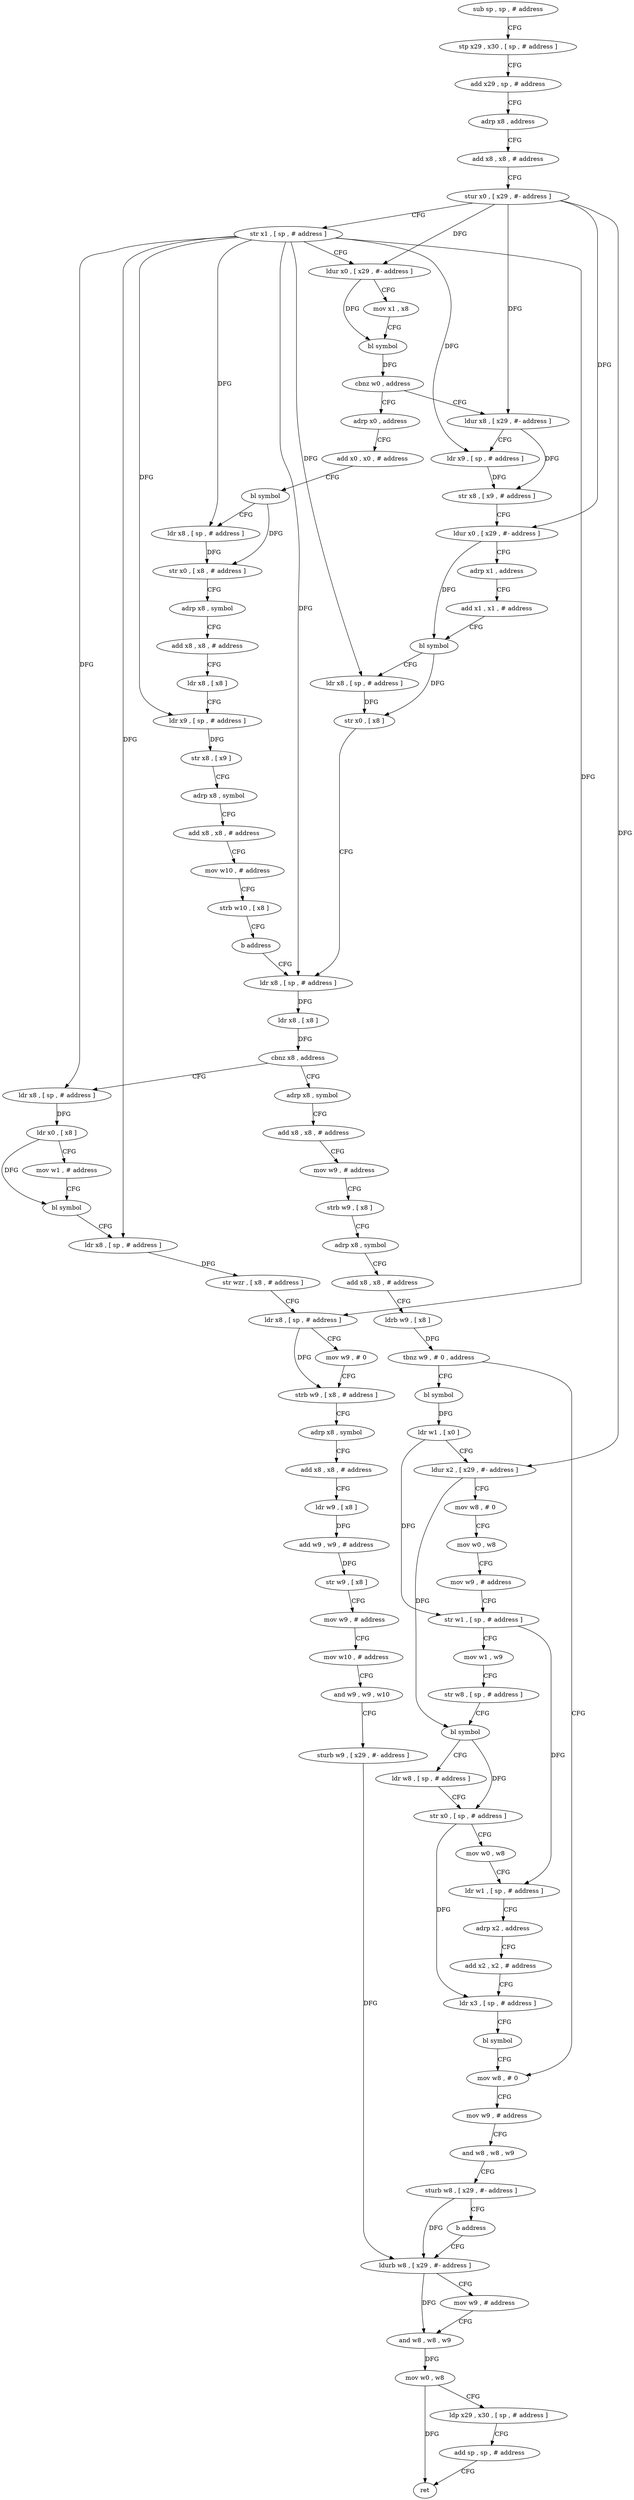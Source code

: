 digraph "func" {
"4231068" [label = "sub sp , sp , # address" ]
"4231072" [label = "stp x29 , x30 , [ sp , # address ]" ]
"4231076" [label = "add x29 , sp , # address" ]
"4231080" [label = "adrp x8 , address" ]
"4231084" [label = "add x8 , x8 , # address" ]
"4231088" [label = "stur x0 , [ x29 , #- address ]" ]
"4231092" [label = "str x1 , [ sp , # address ]" ]
"4231096" [label = "ldur x0 , [ x29 , #- address ]" ]
"4231100" [label = "mov x1 , x8" ]
"4231104" [label = "bl symbol" ]
"4231108" [label = "cbnz w0 , address" ]
"4231172" [label = "ldur x8 , [ x29 , #- address ]" ]
"4231112" [label = "adrp x0 , address" ]
"4231176" [label = "ldr x9 , [ sp , # address ]" ]
"4231180" [label = "str x8 , [ x9 , # address ]" ]
"4231184" [label = "ldur x0 , [ x29 , #- address ]" ]
"4231188" [label = "adrp x1 , address" ]
"4231192" [label = "add x1 , x1 , # address" ]
"4231196" [label = "bl symbol" ]
"4231200" [label = "ldr x8 , [ sp , # address ]" ]
"4231204" [label = "str x0 , [ x8 ]" ]
"4231208" [label = "ldr x8 , [ sp , # address ]" ]
"4231116" [label = "add x0 , x0 , # address" ]
"4231120" [label = "bl symbol" ]
"4231124" [label = "ldr x8 , [ sp , # address ]" ]
"4231128" [label = "str x0 , [ x8 , # address ]" ]
"4231132" [label = "adrp x8 , symbol" ]
"4231136" [label = "add x8 , x8 , # address" ]
"4231140" [label = "ldr x8 , [ x8 ]" ]
"4231144" [label = "ldr x9 , [ sp , # address ]" ]
"4231148" [label = "str x8 , [ x9 ]" ]
"4231152" [label = "adrp x8 , symbol" ]
"4231156" [label = "add x8 , x8 , # address" ]
"4231160" [label = "mov w10 , # address" ]
"4231164" [label = "strb w10 , [ x8 ]" ]
"4231168" [label = "b address" ]
"4231344" [label = "ldr x8 , [ sp , # address ]" ]
"4231348" [label = "ldr x0 , [ x8 ]" ]
"4231352" [label = "mov w1 , # address" ]
"4231356" [label = "bl symbol" ]
"4231360" [label = "ldr x8 , [ sp , # address ]" ]
"4231364" [label = "str wzr , [ x8 , # address ]" ]
"4231368" [label = "ldr x8 , [ sp , # address ]" ]
"4231372" [label = "mov w9 , # 0" ]
"4231376" [label = "strb w9 , [ x8 , # address ]" ]
"4231380" [label = "adrp x8 , symbol" ]
"4231384" [label = "add x8 , x8 , # address" ]
"4231388" [label = "ldr w9 , [ x8 ]" ]
"4231392" [label = "add w9 , w9 , # address" ]
"4231396" [label = "str w9 , [ x8 ]" ]
"4231400" [label = "mov w9 , # address" ]
"4231404" [label = "mov w10 , # address" ]
"4231408" [label = "and w9 , w9 , w10" ]
"4231412" [label = "sturb w9 , [ x29 , #- address ]" ]
"4231416" [label = "ldurb w8 , [ x29 , #- address ]" ]
"4231220" [label = "adrp x8 , symbol" ]
"4231224" [label = "add x8 , x8 , # address" ]
"4231228" [label = "mov w9 , # address" ]
"4231232" [label = "strb w9 , [ x8 ]" ]
"4231236" [label = "adrp x8 , symbol" ]
"4231240" [label = "add x8 , x8 , # address" ]
"4231244" [label = "ldrb w9 , [ x8 ]" ]
"4231248" [label = "tbnz w9 , # 0 , address" ]
"4231324" [label = "mov w8 , # 0" ]
"4231252" [label = "bl symbol" ]
"4231212" [label = "ldr x8 , [ x8 ]" ]
"4231216" [label = "cbnz x8 , address" ]
"4231328" [label = "mov w9 , # address" ]
"4231332" [label = "and w8 , w8 , w9" ]
"4231336" [label = "sturb w8 , [ x29 , #- address ]" ]
"4231340" [label = "b address" ]
"4231256" [label = "ldr w1 , [ x0 ]" ]
"4231260" [label = "ldur x2 , [ x29 , #- address ]" ]
"4231264" [label = "mov w8 , # 0" ]
"4231268" [label = "mov w0 , w8" ]
"4231272" [label = "mov w9 , # address" ]
"4231276" [label = "str w1 , [ sp , # address ]" ]
"4231280" [label = "mov w1 , w9" ]
"4231284" [label = "str w8 , [ sp , # address ]" ]
"4231288" [label = "bl symbol" ]
"4231292" [label = "ldr w8 , [ sp , # address ]" ]
"4231296" [label = "str x0 , [ sp , # address ]" ]
"4231300" [label = "mov w0 , w8" ]
"4231304" [label = "ldr w1 , [ sp , # address ]" ]
"4231308" [label = "adrp x2 , address" ]
"4231312" [label = "add x2 , x2 , # address" ]
"4231316" [label = "ldr x3 , [ sp , # address ]" ]
"4231320" [label = "bl symbol" ]
"4231420" [label = "mov w9 , # address" ]
"4231424" [label = "and w8 , w8 , w9" ]
"4231428" [label = "mov w0 , w8" ]
"4231432" [label = "ldp x29 , x30 , [ sp , # address ]" ]
"4231436" [label = "add sp , sp , # address" ]
"4231440" [label = "ret" ]
"4231068" -> "4231072" [ label = "CFG" ]
"4231072" -> "4231076" [ label = "CFG" ]
"4231076" -> "4231080" [ label = "CFG" ]
"4231080" -> "4231084" [ label = "CFG" ]
"4231084" -> "4231088" [ label = "CFG" ]
"4231088" -> "4231092" [ label = "CFG" ]
"4231088" -> "4231096" [ label = "DFG" ]
"4231088" -> "4231172" [ label = "DFG" ]
"4231088" -> "4231184" [ label = "DFG" ]
"4231088" -> "4231260" [ label = "DFG" ]
"4231092" -> "4231096" [ label = "CFG" ]
"4231092" -> "4231176" [ label = "DFG" ]
"4231092" -> "4231200" [ label = "DFG" ]
"4231092" -> "4231124" [ label = "DFG" ]
"4231092" -> "4231144" [ label = "DFG" ]
"4231092" -> "4231208" [ label = "DFG" ]
"4231092" -> "4231344" [ label = "DFG" ]
"4231092" -> "4231360" [ label = "DFG" ]
"4231092" -> "4231368" [ label = "DFG" ]
"4231096" -> "4231100" [ label = "CFG" ]
"4231096" -> "4231104" [ label = "DFG" ]
"4231100" -> "4231104" [ label = "CFG" ]
"4231104" -> "4231108" [ label = "DFG" ]
"4231108" -> "4231172" [ label = "CFG" ]
"4231108" -> "4231112" [ label = "CFG" ]
"4231172" -> "4231176" [ label = "CFG" ]
"4231172" -> "4231180" [ label = "DFG" ]
"4231112" -> "4231116" [ label = "CFG" ]
"4231176" -> "4231180" [ label = "DFG" ]
"4231180" -> "4231184" [ label = "CFG" ]
"4231184" -> "4231188" [ label = "CFG" ]
"4231184" -> "4231196" [ label = "DFG" ]
"4231188" -> "4231192" [ label = "CFG" ]
"4231192" -> "4231196" [ label = "CFG" ]
"4231196" -> "4231200" [ label = "CFG" ]
"4231196" -> "4231204" [ label = "DFG" ]
"4231200" -> "4231204" [ label = "DFG" ]
"4231204" -> "4231208" [ label = "CFG" ]
"4231208" -> "4231212" [ label = "DFG" ]
"4231116" -> "4231120" [ label = "CFG" ]
"4231120" -> "4231124" [ label = "CFG" ]
"4231120" -> "4231128" [ label = "DFG" ]
"4231124" -> "4231128" [ label = "DFG" ]
"4231128" -> "4231132" [ label = "CFG" ]
"4231132" -> "4231136" [ label = "CFG" ]
"4231136" -> "4231140" [ label = "CFG" ]
"4231140" -> "4231144" [ label = "CFG" ]
"4231144" -> "4231148" [ label = "DFG" ]
"4231148" -> "4231152" [ label = "CFG" ]
"4231152" -> "4231156" [ label = "CFG" ]
"4231156" -> "4231160" [ label = "CFG" ]
"4231160" -> "4231164" [ label = "CFG" ]
"4231164" -> "4231168" [ label = "CFG" ]
"4231168" -> "4231208" [ label = "CFG" ]
"4231344" -> "4231348" [ label = "DFG" ]
"4231348" -> "4231352" [ label = "CFG" ]
"4231348" -> "4231356" [ label = "DFG" ]
"4231352" -> "4231356" [ label = "CFG" ]
"4231356" -> "4231360" [ label = "CFG" ]
"4231360" -> "4231364" [ label = "DFG" ]
"4231364" -> "4231368" [ label = "CFG" ]
"4231368" -> "4231372" [ label = "CFG" ]
"4231368" -> "4231376" [ label = "DFG" ]
"4231372" -> "4231376" [ label = "CFG" ]
"4231376" -> "4231380" [ label = "CFG" ]
"4231380" -> "4231384" [ label = "CFG" ]
"4231384" -> "4231388" [ label = "CFG" ]
"4231388" -> "4231392" [ label = "DFG" ]
"4231392" -> "4231396" [ label = "DFG" ]
"4231396" -> "4231400" [ label = "CFG" ]
"4231400" -> "4231404" [ label = "CFG" ]
"4231404" -> "4231408" [ label = "CFG" ]
"4231408" -> "4231412" [ label = "CFG" ]
"4231412" -> "4231416" [ label = "DFG" ]
"4231416" -> "4231420" [ label = "CFG" ]
"4231416" -> "4231424" [ label = "DFG" ]
"4231220" -> "4231224" [ label = "CFG" ]
"4231224" -> "4231228" [ label = "CFG" ]
"4231228" -> "4231232" [ label = "CFG" ]
"4231232" -> "4231236" [ label = "CFG" ]
"4231236" -> "4231240" [ label = "CFG" ]
"4231240" -> "4231244" [ label = "CFG" ]
"4231244" -> "4231248" [ label = "DFG" ]
"4231248" -> "4231324" [ label = "CFG" ]
"4231248" -> "4231252" [ label = "CFG" ]
"4231324" -> "4231328" [ label = "CFG" ]
"4231252" -> "4231256" [ label = "DFG" ]
"4231212" -> "4231216" [ label = "DFG" ]
"4231216" -> "4231344" [ label = "CFG" ]
"4231216" -> "4231220" [ label = "CFG" ]
"4231328" -> "4231332" [ label = "CFG" ]
"4231332" -> "4231336" [ label = "CFG" ]
"4231336" -> "4231340" [ label = "CFG" ]
"4231336" -> "4231416" [ label = "DFG" ]
"4231340" -> "4231416" [ label = "CFG" ]
"4231256" -> "4231260" [ label = "CFG" ]
"4231256" -> "4231276" [ label = "DFG" ]
"4231260" -> "4231264" [ label = "CFG" ]
"4231260" -> "4231288" [ label = "DFG" ]
"4231264" -> "4231268" [ label = "CFG" ]
"4231268" -> "4231272" [ label = "CFG" ]
"4231272" -> "4231276" [ label = "CFG" ]
"4231276" -> "4231280" [ label = "CFG" ]
"4231276" -> "4231304" [ label = "DFG" ]
"4231280" -> "4231284" [ label = "CFG" ]
"4231284" -> "4231288" [ label = "CFG" ]
"4231288" -> "4231292" [ label = "CFG" ]
"4231288" -> "4231296" [ label = "DFG" ]
"4231292" -> "4231296" [ label = "CFG" ]
"4231296" -> "4231300" [ label = "CFG" ]
"4231296" -> "4231316" [ label = "DFG" ]
"4231300" -> "4231304" [ label = "CFG" ]
"4231304" -> "4231308" [ label = "CFG" ]
"4231308" -> "4231312" [ label = "CFG" ]
"4231312" -> "4231316" [ label = "CFG" ]
"4231316" -> "4231320" [ label = "CFG" ]
"4231320" -> "4231324" [ label = "CFG" ]
"4231420" -> "4231424" [ label = "CFG" ]
"4231424" -> "4231428" [ label = "DFG" ]
"4231428" -> "4231432" [ label = "CFG" ]
"4231428" -> "4231440" [ label = "DFG" ]
"4231432" -> "4231436" [ label = "CFG" ]
"4231436" -> "4231440" [ label = "CFG" ]
}
